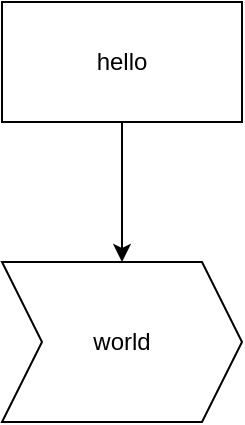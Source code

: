 <mxfile version="17.4.6" type="github">
  <diagram id="oaPMGqoAnV_pM8RiPdK4" name="Page-1">
    <mxGraphModel dx="946" dy="589" grid="1" gridSize="10" guides="1" tooltips="1" connect="1" arrows="1" fold="1" page="1" pageScale="1" pageWidth="827" pageHeight="1169" math="0" shadow="0">
      <root>
        <mxCell id="0" />
        <mxCell id="1" parent="0" />
        <mxCell id="fjRSgjkJsSwV8kXxflmE-3" value="" style="edgeStyle=orthogonalEdgeStyle;rounded=0;orthogonalLoop=1;jettySize=auto;html=1;" edge="1" parent="1" source="fjRSgjkJsSwV8kXxflmE-1" target="fjRSgjkJsSwV8kXxflmE-2">
          <mxGeometry relative="1" as="geometry" />
        </mxCell>
        <mxCell id="fjRSgjkJsSwV8kXxflmE-1" value="hello" style="rounded=0;whiteSpace=wrap;html=1;" vertex="1" parent="1">
          <mxGeometry x="250" y="170" width="120" height="60" as="geometry" />
        </mxCell>
        <mxCell id="fjRSgjkJsSwV8kXxflmE-2" value="world" style="shape=step;perimeter=stepPerimeter;whiteSpace=wrap;html=1;fixedSize=1;rounded=0;" vertex="1" parent="1">
          <mxGeometry x="250" y="300" width="120" height="80" as="geometry" />
        </mxCell>
      </root>
    </mxGraphModel>
  </diagram>
</mxfile>
